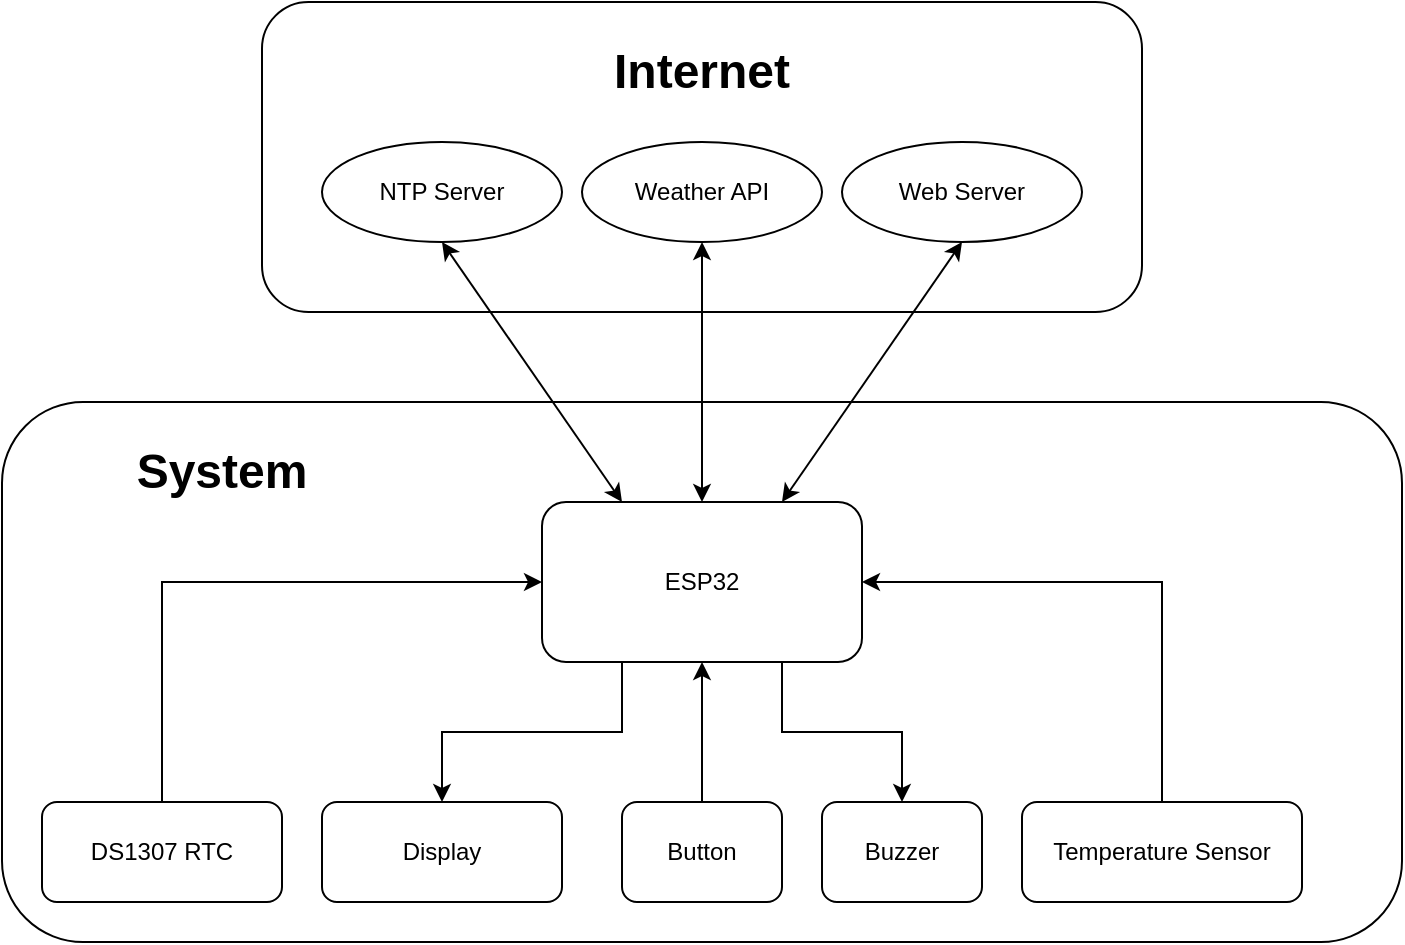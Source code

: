 <mxfile version="27.1.6">
  <diagram name="IoT Block Diagram" id="0">
    <mxGraphModel dx="1507" dy="1894" grid="1" gridSize="10" guides="1" tooltips="1" connect="1" arrows="1" fold="1" page="1" pageScale="1" pageWidth="827" pageHeight="1169" math="0" shadow="0">
      <root>
        <mxCell id="0" />
        <mxCell id="1" parent="0" />
        <mxCell id="JFZdBxIzQCJUveHTWrGP-12" value="" style="rounded=1;whiteSpace=wrap;html=1;" vertex="1" parent="1">
          <mxGeometry x="150" y="-200" width="440" height="155" as="geometry" />
        </mxCell>
        <mxCell id="JFZdBxIzQCJUveHTWrGP-7" value="" style="rounded=1;whiteSpace=wrap;html=1;fillColor=#FFFFFF;" vertex="1" parent="1">
          <mxGeometry x="20" width="700" height="270" as="geometry" />
        </mxCell>
        <mxCell id="JFZdBxIzQCJUveHTWrGP-4" style="edgeStyle=orthogonalEdgeStyle;rounded=0;orthogonalLoop=1;jettySize=auto;html=1;exitX=0.75;exitY=1;exitDx=0;exitDy=0;entryX=0.5;entryY=0;entryDx=0;entryDy=0;" edge="1" parent="1" source="MCU" target="Buzzer">
          <mxGeometry relative="1" as="geometry" />
        </mxCell>
        <mxCell id="JFZdBxIzQCJUveHTWrGP-6" style="edgeStyle=orthogonalEdgeStyle;rounded=0;orthogonalLoop=1;jettySize=auto;html=1;exitX=0.25;exitY=1;exitDx=0;exitDy=0;entryX=0.5;entryY=0;entryDx=0;entryDy=0;" edge="1" parent="1" source="MCU" target="Display">
          <mxGeometry relative="1" as="geometry" />
        </mxCell>
        <mxCell id="MCU" value="ESP32" style="rounded=1;whiteSpace=wrap;html=1;" parent="1" vertex="1">
          <mxGeometry x="290" y="50" width="160" height="80" as="geometry" />
        </mxCell>
        <mxCell id="JFZdBxIzQCJUveHTWrGP-1" style="edgeStyle=orthogonalEdgeStyle;rounded=0;orthogonalLoop=1;jettySize=auto;html=1;exitX=0.5;exitY=0;exitDx=0;exitDy=0;entryX=0;entryY=0.5;entryDx=0;entryDy=0;" edge="1" parent="1" source="RTC" target="MCU">
          <mxGeometry relative="1" as="geometry" />
        </mxCell>
        <mxCell id="RTC" value="DS1307 RTC" style="rounded=1;whiteSpace=wrap;html=1;" parent="1" vertex="1">
          <mxGeometry x="40" y="200" width="120" height="50" as="geometry" />
        </mxCell>
        <mxCell id="JFZdBxIzQCJUveHTWrGP-2" style="edgeStyle=orthogonalEdgeStyle;rounded=0;orthogonalLoop=1;jettySize=auto;html=1;exitX=0.5;exitY=0;exitDx=0;exitDy=0;entryX=1;entryY=0.5;entryDx=0;entryDy=0;" edge="1" parent="1" source="Temp" target="MCU">
          <mxGeometry relative="1" as="geometry" />
        </mxCell>
        <mxCell id="Temp" value="Temperature Sensor" style="rounded=1;whiteSpace=wrap;html=1;" parent="1" vertex="1">
          <mxGeometry x="530" y="200" width="140" height="50" as="geometry" />
        </mxCell>
        <mxCell id="Display" value="Display" style="rounded=1;whiteSpace=wrap;html=1;" parent="1" vertex="1">
          <mxGeometry x="180" y="200" width="120" height="50" as="geometry" />
        </mxCell>
        <mxCell id="JFZdBxIzQCJUveHTWrGP-5" style="edgeStyle=orthogonalEdgeStyle;rounded=0;orthogonalLoop=1;jettySize=auto;html=1;exitX=0.5;exitY=0;exitDx=0;exitDy=0;entryX=0.5;entryY=1;entryDx=0;entryDy=0;" edge="1" parent="1" source="Button" target="MCU">
          <mxGeometry relative="1" as="geometry" />
        </mxCell>
        <mxCell id="Button" value="Button" style="rounded=1;whiteSpace=wrap;html=1;" parent="1" vertex="1">
          <mxGeometry x="330" y="200" width="80" height="50" as="geometry" />
        </mxCell>
        <mxCell id="Buzzer" value="Buzzer" style="rounded=1;whiteSpace=wrap;html=1;" parent="1" vertex="1">
          <mxGeometry x="430" y="200" width="80" height="50" as="geometry" />
        </mxCell>
        <mxCell id="NTP" value="NTP Server" style="ellipse;whiteSpace=wrap;html=1;" parent="1" vertex="1">
          <mxGeometry x="180" y="-130" width="120" height="50" as="geometry" />
        </mxCell>
        <mxCell id="Weather" value="Weather API" style="ellipse;whiteSpace=wrap;html=1;" parent="1" vertex="1">
          <mxGeometry x="310" y="-130" width="120" height="50" as="geometry" />
        </mxCell>
        <mxCell id="WebUI" value="Web Server" style="ellipse;whiteSpace=wrap;html=1;" parent="1" vertex="1">
          <mxGeometry x="440" y="-130" width="120" height="50" as="geometry" />
        </mxCell>
        <mxCell id="JFZdBxIzQCJUveHTWrGP-9" value="" style="endArrow=classic;startArrow=classic;html=1;rounded=0;entryX=0.5;entryY=1;entryDx=0;entryDy=0;exitX=0.25;exitY=0;exitDx=0;exitDy=0;" edge="1" parent="1" source="MCU" target="NTP">
          <mxGeometry width="50" height="50" relative="1" as="geometry">
            <mxPoint x="60" y="-20" as="sourcePoint" />
            <mxPoint x="110" y="-70" as="targetPoint" />
          </mxGeometry>
        </mxCell>
        <mxCell id="JFZdBxIzQCJUveHTWrGP-10" value="" style="endArrow=classic;startArrow=classic;html=1;rounded=0;entryX=0.5;entryY=1;entryDx=0;entryDy=0;exitX=0.5;exitY=0;exitDx=0;exitDy=0;" edge="1" parent="1" source="MCU" target="Weather">
          <mxGeometry width="50" height="50" relative="1" as="geometry">
            <mxPoint x="340" y="60" as="sourcePoint" />
            <mxPoint x="260" y="-140" as="targetPoint" />
          </mxGeometry>
        </mxCell>
        <mxCell id="JFZdBxIzQCJUveHTWrGP-11" value="" style="endArrow=classic;startArrow=classic;html=1;rounded=0;entryX=0.5;entryY=1;entryDx=0;entryDy=0;exitX=0.75;exitY=0;exitDx=0;exitDy=0;" edge="1" parent="1" source="MCU" target="WebUI">
          <mxGeometry width="50" height="50" relative="1" as="geometry">
            <mxPoint x="350" y="70" as="sourcePoint" />
            <mxPoint x="270" y="-130" as="targetPoint" />
          </mxGeometry>
        </mxCell>
        <mxCell id="JFZdBxIzQCJUveHTWrGP-13" value="&lt;font style=&quot;font-size: 24px;&quot;&gt;Internet&lt;/font&gt;" style="text;html=1;align=center;verticalAlign=middle;whiteSpace=wrap;rounded=0;fontStyle=1" vertex="1" parent="1">
          <mxGeometry x="340" y="-180" width="60" height="30" as="geometry" />
        </mxCell>
        <mxCell id="JFZdBxIzQCJUveHTWrGP-14" value="&lt;font style=&quot;font-size: 24px;&quot;&gt;System&lt;/font&gt;" style="text;html=1;align=center;verticalAlign=middle;whiteSpace=wrap;rounded=0;fontStyle=1" vertex="1" parent="1">
          <mxGeometry x="100" y="20" width="60" height="30" as="geometry" />
        </mxCell>
      </root>
    </mxGraphModel>
  </diagram>
</mxfile>
